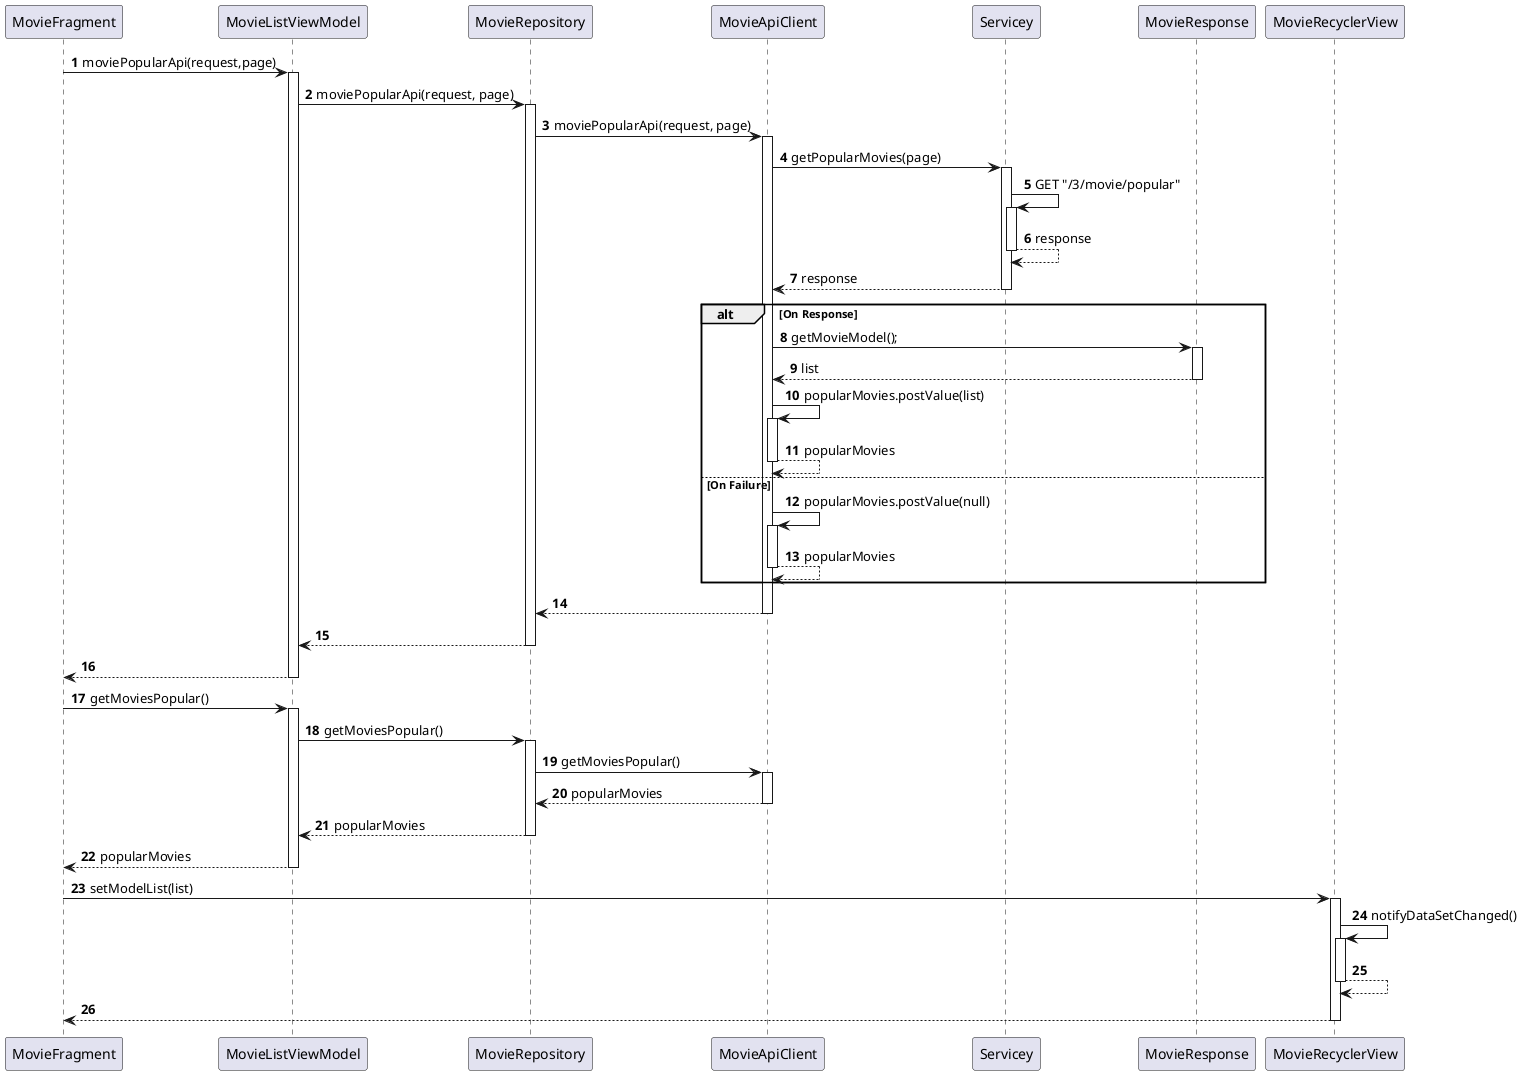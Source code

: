 @startuml
'https://plantuml.com/sequence-diagram

autoactivate on
autonumber
participant "MovieFragment" as Fragment
participant "MovieListViewModel" as ViewModel
participant "MovieRepository" as Repository
participant "MovieApiClient" as Request
participant Servicey
participant "MovieResponse" as Response

participant "MovieRecyclerView" as Adapter



Fragment -> ViewModel: moviePopularApi(request,page)
ViewModel -> Repository: moviePopularApi(request, page)
Repository -> Request:moviePopularApi(request, page)
Request -> Servicey: getPopularMovies(page)

Servicey -> Servicey:  GET "/3/movie/popular"
Servicey --> Servicey: response
Servicey --> Request: response


alt On Response

Request -> Response: getMovieModel();
Response --> Request: list
Request -> Request: popularMovies.postValue(list)
Request --> Request: popularMovies

else On Failure

Request -> Request: popularMovies.postValue(null)
Request --> Request: popularMovies

end alt

Request --> Repository:
Repository --> ViewModel:
ViewModel --> Fragment:

Fragment -> ViewModel: getMoviesPopular()
ViewModel -> Repository: getMoviesPopular()
Repository -> Request: getMoviesPopular()
Request --> Repository: popularMovies
Repository --> ViewModel: popularMovies
ViewModel --> Fragment: popularMovies


Fragment -> Adapter: setModelList(list)
Adapter -> Adapter: notifyDataSetChanged()
Adapter --> Adapter:
Adapter --> Fragment:


@enduml